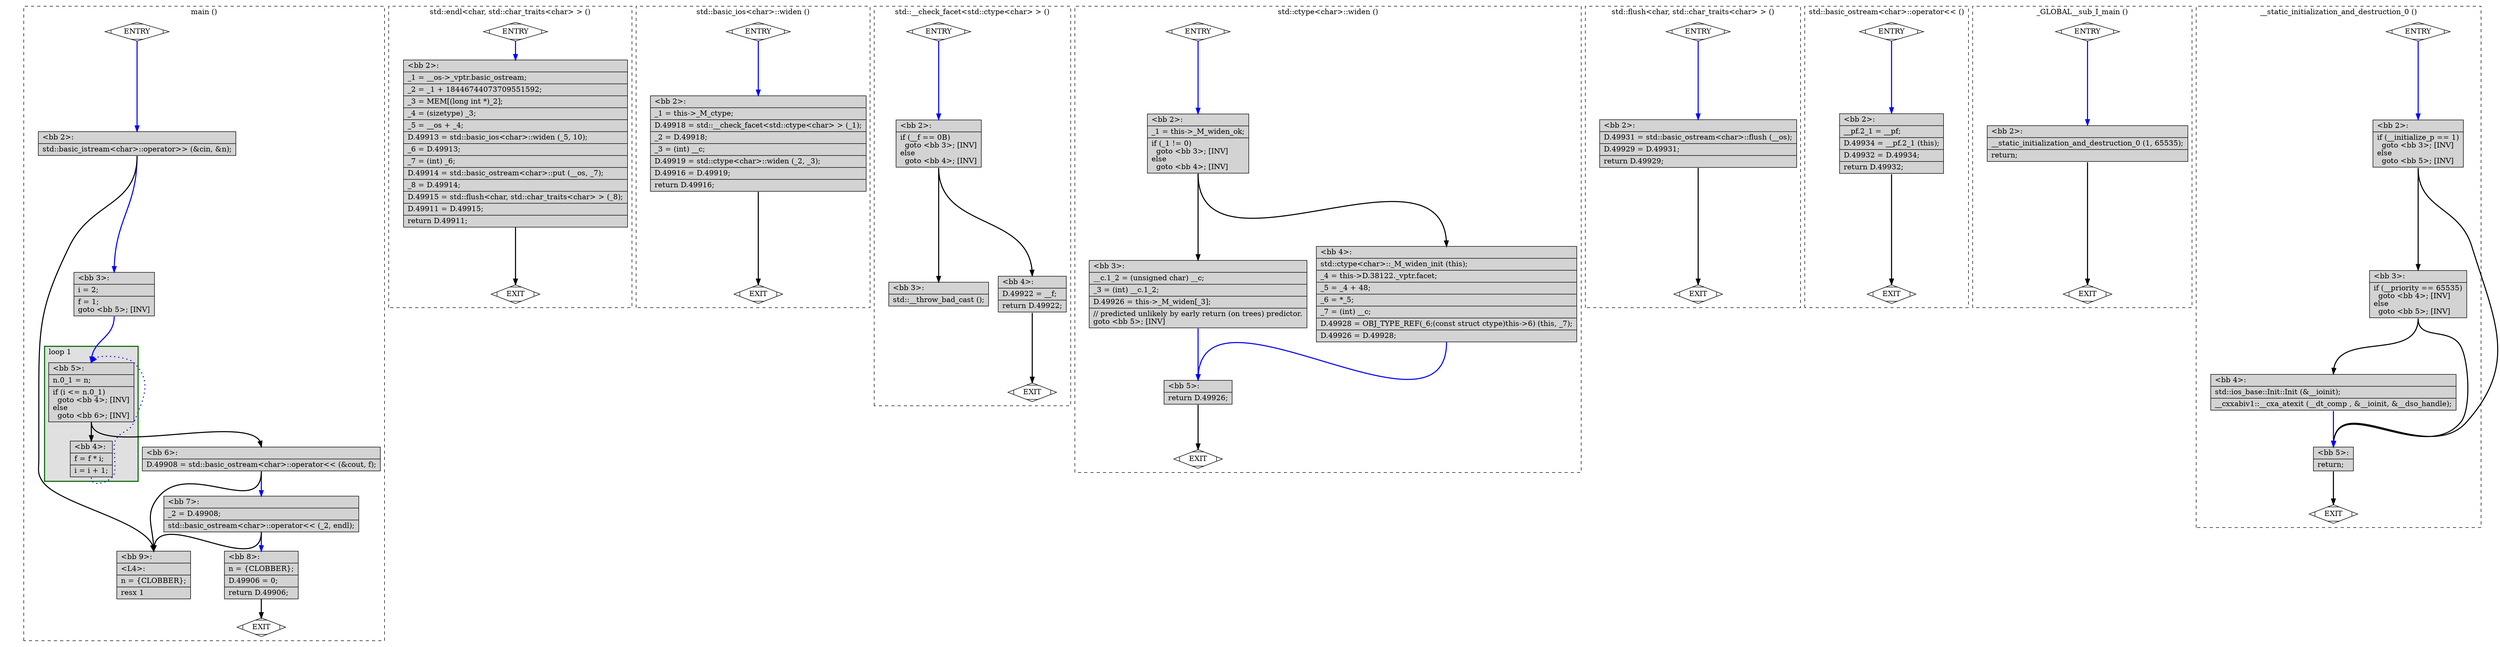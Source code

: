 digraph "main_O1-main.cpp.015t.cfg" {
overlap=false;
subgraph "cluster_main" {
	style="dashed";
	color="black";
	label="main ()";
	subgraph cluster_1812_1 {
	style="filled";
	color="darkgreen";
	fillcolor="grey88";
	label="loop 1";
	labeljust=l;
	penwidth=2;
	fn_1812_basic_block_5 [shape=record,style=filled,fillcolor=lightgrey,label="{\<bb\ 5\>:\l\
|n.0_1\ =\ n;\l\
|if\ (i\ \<=\ n.0_1)\l\
\ \ goto\ \<bb\ 4\>;\ [INV]\l\
else\l\
\ \ goto\ \<bb\ 6\>;\ [INV]\l\
}"];

	fn_1812_basic_block_4 [shape=record,style=filled,fillcolor=lightgrey,label="{\<bb\ 4\>:\l\
|f\ =\ f\ *\ i;\l\
|i\ =\ i\ +\ 1;\l\
}"];

	}
	fn_1812_basic_block_0 [shape=Mdiamond,style=filled,fillcolor=white,label="ENTRY"];

	fn_1812_basic_block_1 [shape=Mdiamond,style=filled,fillcolor=white,label="EXIT"];

	fn_1812_basic_block_2 [shape=record,style=filled,fillcolor=lightgrey,label="{\<bb\ 2\>:\l\
|std::basic_istream\<char\>::operator\>\>\ (&cin,\ &n);\l\
}"];

	fn_1812_basic_block_3 [shape=record,style=filled,fillcolor=lightgrey,label="{\<bb\ 3\>:\l\
|i\ =\ 2;\l\
|f\ =\ 1;\l\
goto\ \<bb\ 5\>;\ [INV]\l\
}"];

	fn_1812_basic_block_6 [shape=record,style=filled,fillcolor=lightgrey,label="{\<bb\ 6\>:\l\
|D.49908\ =\ std::basic_ostream\<char\>::operator\<\<\ (&cout,\ f);\l\
}"];

	fn_1812_basic_block_7 [shape=record,style=filled,fillcolor=lightgrey,label="{\<bb\ 7\>:\l\
|_2\ =\ D.49908;\l\
|std::basic_ostream\<char\>::operator\<\<\ (_2,\ endl);\l\
}"];

	fn_1812_basic_block_8 [shape=record,style=filled,fillcolor=lightgrey,label="{\<bb\ 8\>:\l\
|n\ =\ \{CLOBBER\};\l\
|D.49906\ =\ 0;\l\
|return\ D.49906;\l\
}"];

	fn_1812_basic_block_9 [shape=record,style=filled,fillcolor=lightgrey,label="{\<bb\ 9\>:\l\
|\<L4\>:\l\
|n\ =\ \{CLOBBER\};\l\
|resx\ 1\l\
}"];

	fn_1812_basic_block_0:s -> fn_1812_basic_block_2:n [style="solid,bold",color=blue,weight=100,constraint=true];
	fn_1812_basic_block_2:s -> fn_1812_basic_block_9:n [style="solid,bold",color=black,weight=10,constraint=true];
	fn_1812_basic_block_2:s -> fn_1812_basic_block_3:n [style="solid,bold",color=blue,weight=100,constraint=true];
	fn_1812_basic_block_3:s -> fn_1812_basic_block_5:n [style="solid,bold",color=blue,weight=100,constraint=true];
	fn_1812_basic_block_4:s -> fn_1812_basic_block_5:n [style="dotted,bold",color=blue,weight=10,constraint=false];
	fn_1812_basic_block_5:s -> fn_1812_basic_block_4:n [style="solid,bold",color=black,weight=10,constraint=true];
	fn_1812_basic_block_5:s -> fn_1812_basic_block_6:n [style="solid,bold",color=black,weight=10,constraint=true];
	fn_1812_basic_block_6:s -> fn_1812_basic_block_9:n [style="solid,bold",color=black,weight=10,constraint=true];
	fn_1812_basic_block_6:s -> fn_1812_basic_block_7:n [style="solid,bold",color=blue,weight=100,constraint=true];
	fn_1812_basic_block_7:s -> fn_1812_basic_block_9:n [style="solid,bold",color=black,weight=10,constraint=true];
	fn_1812_basic_block_7:s -> fn_1812_basic_block_8:n [style="solid,bold",color=blue,weight=100,constraint=true];
	fn_1812_basic_block_8:s -> fn_1812_basic_block_1:n [style="solid,bold",color=black,weight=10,constraint=true];
	fn_1812_basic_block_0:s -> fn_1812_basic_block_1:n [style="invis",constraint=true];
}
subgraph "cluster_std::endl<char, std::char_traits<char> >" {
	style="dashed";
	color="black";
	label="std::endl<char, std::char_traits<char> > ()";
	fn_2059_basic_block_0 [shape=Mdiamond,style=filled,fillcolor=white,label="ENTRY"];

	fn_2059_basic_block_1 [shape=Mdiamond,style=filled,fillcolor=white,label="EXIT"];

	fn_2059_basic_block_2 [shape=record,style=filled,fillcolor=lightgrey,label="{\<bb\ 2\>:\l\
|_1\ =\ __os-\>_vptr.basic_ostream;\l\
|_2\ =\ _1\ +\ 18446744073709551592;\l\
|_3\ =\ MEM[(long\ int\ *)_2];\l\
|_4\ =\ (sizetype)\ _3;\l\
|_5\ =\ __os\ +\ _4;\l\
|D.49913\ =\ std::basic_ios\<char\>::widen\ (_5,\ 10);\l\
|_6\ =\ D.49913;\l\
|_7\ =\ (int)\ _6;\l\
|D.49914\ =\ std::basic_ostream\<char\>::put\ (__os,\ _7);\l\
|_8\ =\ D.49914;\l\
|D.49915\ =\ std::flush\<char,\ std::char_traits\<char\>\ \>\ (_8);\l\
|D.49911\ =\ D.49915;\l\
|return\ D.49911;\l\
}"];

	fn_2059_basic_block_0:s -> fn_2059_basic_block_2:n [style="solid,bold",color=blue,weight=100,constraint=true];
	fn_2059_basic_block_2:s -> fn_2059_basic_block_1:n [style="solid,bold",color=black,weight=10,constraint=true];
	fn_2059_basic_block_0:s -> fn_2059_basic_block_1:n [style="invis",constraint=true];
}
subgraph "cluster_std::basic_ios<char>::widen" {
	style="dashed";
	color="black";
	label="std::basic_ios<char>::widen ()";
	fn_2138_basic_block_0 [shape=Mdiamond,style=filled,fillcolor=white,label="ENTRY"];

	fn_2138_basic_block_1 [shape=Mdiamond,style=filled,fillcolor=white,label="EXIT"];

	fn_2138_basic_block_2 [shape=record,style=filled,fillcolor=lightgrey,label="{\<bb\ 2\>:\l\
|_1\ =\ this-\>_M_ctype;\l\
|D.49918\ =\ std::__check_facet\<std::ctype\<char\>\ \>\ (_1);\l\
|_2\ =\ D.49918;\l\
|_3\ =\ (int)\ __c;\l\
|D.49919\ =\ std::ctype\<char\>::widen\ (_2,\ _3);\l\
|D.49916\ =\ D.49919;\l\
|return\ D.49916;\l\
}"];

	fn_2138_basic_block_0:s -> fn_2138_basic_block_2:n [style="solid,bold",color=blue,weight=100,constraint=true];
	fn_2138_basic_block_2:s -> fn_2138_basic_block_1:n [style="solid,bold",color=black,weight=10,constraint=true];
	fn_2138_basic_block_0:s -> fn_2138_basic_block_1:n [style="invis",constraint=true];
}
subgraph "cluster_std::__check_facet<std::ctype<char> >" {
	style="dashed";
	color="black";
	label="std::__check_facet<std::ctype<char> > ()";
	fn_2182_basic_block_0 [shape=Mdiamond,style=filled,fillcolor=white,label="ENTRY"];

	fn_2182_basic_block_1 [shape=Mdiamond,style=filled,fillcolor=white,label="EXIT"];

	fn_2182_basic_block_2 [shape=record,style=filled,fillcolor=lightgrey,label="{\<bb\ 2\>:\l\
|if\ (__f\ ==\ 0B)\l\
\ \ goto\ \<bb\ 3\>;\ [INV]\l\
else\l\
\ \ goto\ \<bb\ 4\>;\ [INV]\l\
}"];

	fn_2182_basic_block_3 [shape=record,style=filled,fillcolor=lightgrey,label="{\<bb\ 3\>:\l\
|std::__throw_bad_cast\ ();\l\
}"];

	fn_2182_basic_block_4 [shape=record,style=filled,fillcolor=lightgrey,label="{\<bb\ 4\>:\l\
|D.49922\ =\ __f;\l\
|return\ D.49922;\l\
}"];

	fn_2182_basic_block_0:s -> fn_2182_basic_block_2:n [style="solid,bold",color=blue,weight=100,constraint=true];
	fn_2182_basic_block_2:s -> fn_2182_basic_block_3:n [style="solid,bold",color=black,weight=10,constraint=true];
	fn_2182_basic_block_2:s -> fn_2182_basic_block_4:n [style="solid,bold",color=black,weight=10,constraint=true];
	fn_2182_basic_block_4:s -> fn_2182_basic_block_1:n [style="solid,bold",color=black,weight=10,constraint=true];
	fn_2182_basic_block_0:s -> fn_2182_basic_block_1:n [style="invis",constraint=true];
}
subgraph "cluster_std::ctype<char>::widen" {
	style="dashed";
	color="black";
	label="std::ctype<char>::widen ()";
	fn_1560_basic_block_0 [shape=Mdiamond,style=filled,fillcolor=white,label="ENTRY"];

	fn_1560_basic_block_1 [shape=Mdiamond,style=filled,fillcolor=white,label="EXIT"];

	fn_1560_basic_block_2 [shape=record,style=filled,fillcolor=lightgrey,label="{\<bb\ 2\>:\l\
|_1\ =\ this-\>_M_widen_ok;\l\
|if\ (_1\ !=\ 0)\l\
\ \ goto\ \<bb\ 3\>;\ [INV]\l\
else\l\
\ \ goto\ \<bb\ 4\>;\ [INV]\l\
}"];

	fn_1560_basic_block_3 [shape=record,style=filled,fillcolor=lightgrey,label="{\<bb\ 3\>:\l\
|__c.1_2\ =\ (unsigned\ char)\ __c;\l\
|_3\ =\ (int)\ __c.1_2;\l\
|D.49926\ =\ this-\>_M_widen[_3];\l\
|//\ predicted\ unlikely\ by\ early\ return\ (on\ trees)\ predictor.\l\
goto\ \<bb\ 5\>;\ [INV]\l\
}"];

	fn_1560_basic_block_4 [shape=record,style=filled,fillcolor=lightgrey,label="{\<bb\ 4\>:\l\
|std::ctype\<char\>::_M_widen_init\ (this);\l\
|_4\ =\ this-\>D.38122._vptr.facet;\l\
|_5\ =\ _4\ +\ 48;\l\
|_6\ =\ *_5;\l\
|_7\ =\ (int)\ __c;\l\
|D.49928\ =\ OBJ_TYPE_REF(_6;(const\ struct\ ctype)this-\>6)\ (this,\ _7);\l\
|D.49926\ =\ D.49928;\l\
}"];

	fn_1560_basic_block_5 [shape=record,style=filled,fillcolor=lightgrey,label="{\<bb\ 5\>:\l\
|return\ D.49926;\l\
}"];

	fn_1560_basic_block_0:s -> fn_1560_basic_block_2:n [style="solid,bold",color=blue,weight=100,constraint=true];
	fn_1560_basic_block_2:s -> fn_1560_basic_block_3:n [style="solid,bold",color=black,weight=10,constraint=true];
	fn_1560_basic_block_2:s -> fn_1560_basic_block_4:n [style="solid,bold",color=black,weight=10,constraint=true];
	fn_1560_basic_block_3:s -> fn_1560_basic_block_5:n [style="solid,bold",color=blue,weight=100,constraint=true];
	fn_1560_basic_block_4:s -> fn_1560_basic_block_5:n [style="solid,bold",color=blue,weight=100,constraint=true];
	fn_1560_basic_block_5:s -> fn_1560_basic_block_1:n [style="solid,bold",color=black,weight=10,constraint=true];
	fn_1560_basic_block_0:s -> fn_1560_basic_block_1:n [style="invis",constraint=true];
}
subgraph "cluster_std::flush<char, std::char_traits<char> >" {
	style="dashed";
	color="black";
	label="std::flush<char, std::char_traits<char> > ()";
	fn_2139_basic_block_0 [shape=Mdiamond,style=filled,fillcolor=white,label="ENTRY"];

	fn_2139_basic_block_1 [shape=Mdiamond,style=filled,fillcolor=white,label="EXIT"];

	fn_2139_basic_block_2 [shape=record,style=filled,fillcolor=lightgrey,label="{\<bb\ 2\>:\l\
|D.49931\ =\ std::basic_ostream\<char\>::flush\ (__os);\l\
|D.49929\ =\ D.49931;\l\
|return\ D.49929;\l\
}"];

	fn_2139_basic_block_0:s -> fn_2139_basic_block_2:n [style="solid,bold",color=blue,weight=100,constraint=true];
	fn_2139_basic_block_2:s -> fn_2139_basic_block_1:n [style="solid,bold",color=black,weight=10,constraint=true];
	fn_2139_basic_block_0:s -> fn_2139_basic_block_1:n [style="invis",constraint=true];
}
subgraph "cluster_std::basic_ostream<char>::operator<<" {
	style="dashed";
	color="black";
	label="std::basic_ostream<char>::operator<< ()";
	fn_2060_basic_block_0 [shape=Mdiamond,style=filled,fillcolor=white,label="ENTRY"];

	fn_2060_basic_block_1 [shape=Mdiamond,style=filled,fillcolor=white,label="EXIT"];

	fn_2060_basic_block_2 [shape=record,style=filled,fillcolor=lightgrey,label="{\<bb\ 2\>:\l\
|__pf.2_1\ =\ __pf;\l\
|D.49934\ =\ __pf.2_1\ (this);\l\
|D.49932\ =\ D.49934;\l\
|return\ D.49932;\l\
}"];

	fn_2060_basic_block_0:s -> fn_2060_basic_block_2:n [style="solid,bold",color=blue,weight=100,constraint=true];
	fn_2060_basic_block_2:s -> fn_2060_basic_block_1:n [style="solid,bold",color=black,weight=10,constraint=true];
	fn_2060_basic_block_0:s -> fn_2060_basic_block_1:n [style="invis",constraint=true];
}
subgraph "cluster__GLOBAL__sub_I_main" {
	style="dashed";
	color="black";
	label="_GLOBAL__sub_I_main ()";
	fn_2299_basic_block_0 [shape=Mdiamond,style=filled,fillcolor=white,label="ENTRY"];

	fn_2299_basic_block_1 [shape=Mdiamond,style=filled,fillcolor=white,label="EXIT"];

	fn_2299_basic_block_2 [shape=record,style=filled,fillcolor=lightgrey,label="{\<bb\ 2\>:\l\
|__static_initialization_and_destruction_0\ (1,\ 65535);\l\
|return;\l\
}"];

	fn_2299_basic_block_0:s -> fn_2299_basic_block_2:n [style="solid,bold",color=blue,weight=100,constraint=true];
	fn_2299_basic_block_2:s -> fn_2299_basic_block_1:n [style="solid,bold",color=black,weight=10,constraint=true];
	fn_2299_basic_block_0:s -> fn_2299_basic_block_1:n [style="invis",constraint=true];
}
subgraph "cluster___static_initialization_and_destruction_0" {
	style="dashed";
	color="black";
	label="__static_initialization_and_destruction_0 ()";
	fn_2298_basic_block_0 [shape=Mdiamond,style=filled,fillcolor=white,label="ENTRY"];

	fn_2298_basic_block_1 [shape=Mdiamond,style=filled,fillcolor=white,label="EXIT"];

	fn_2298_basic_block_2 [shape=record,style=filled,fillcolor=lightgrey,label="{\<bb\ 2\>:\l\
|if\ (__initialize_p\ ==\ 1)\l\
\ \ goto\ \<bb\ 3\>;\ [INV]\l\
else\l\
\ \ goto\ \<bb\ 5\>;\ [INV]\l\
}"];

	fn_2298_basic_block_3 [shape=record,style=filled,fillcolor=lightgrey,label="{\<bb\ 3\>:\l\
|if\ (__priority\ ==\ 65535)\l\
\ \ goto\ \<bb\ 4\>;\ [INV]\l\
else\l\
\ \ goto\ \<bb\ 5\>;\ [INV]\l\
}"];

	fn_2298_basic_block_4 [shape=record,style=filled,fillcolor=lightgrey,label="{\<bb\ 4\>:\l\
|std::ios_base::Init::Init\ (&__ioinit);\l\
|__cxxabiv1::__cxa_atexit\ (__dt_comp\ ,\ &__ioinit,\ &__dso_handle);\l\
}"];

	fn_2298_basic_block_5 [shape=record,style=filled,fillcolor=lightgrey,label="{\<bb\ 5\>:\l\
|return;\l\
}"];

	fn_2298_basic_block_0:s -> fn_2298_basic_block_2:n [style="solid,bold",color=blue,weight=100,constraint=true];
	fn_2298_basic_block_2:s -> fn_2298_basic_block_3:n [style="solid,bold",color=black,weight=10,constraint=true];
	fn_2298_basic_block_2:s -> fn_2298_basic_block_5:n [style="solid,bold",color=black,weight=10,constraint=true];
	fn_2298_basic_block_3:s -> fn_2298_basic_block_4:n [style="solid,bold",color=black,weight=10,constraint=true];
	fn_2298_basic_block_3:s -> fn_2298_basic_block_5:n [style="solid,bold",color=black,weight=10,constraint=true];
	fn_2298_basic_block_4:s -> fn_2298_basic_block_5:n [style="solid,bold",color=blue,weight=100,constraint=true];
	fn_2298_basic_block_5:s -> fn_2298_basic_block_1:n [style="solid,bold",color=black,weight=10,constraint=true];
	fn_2298_basic_block_0:s -> fn_2298_basic_block_1:n [style="invis",constraint=true];
}
}
